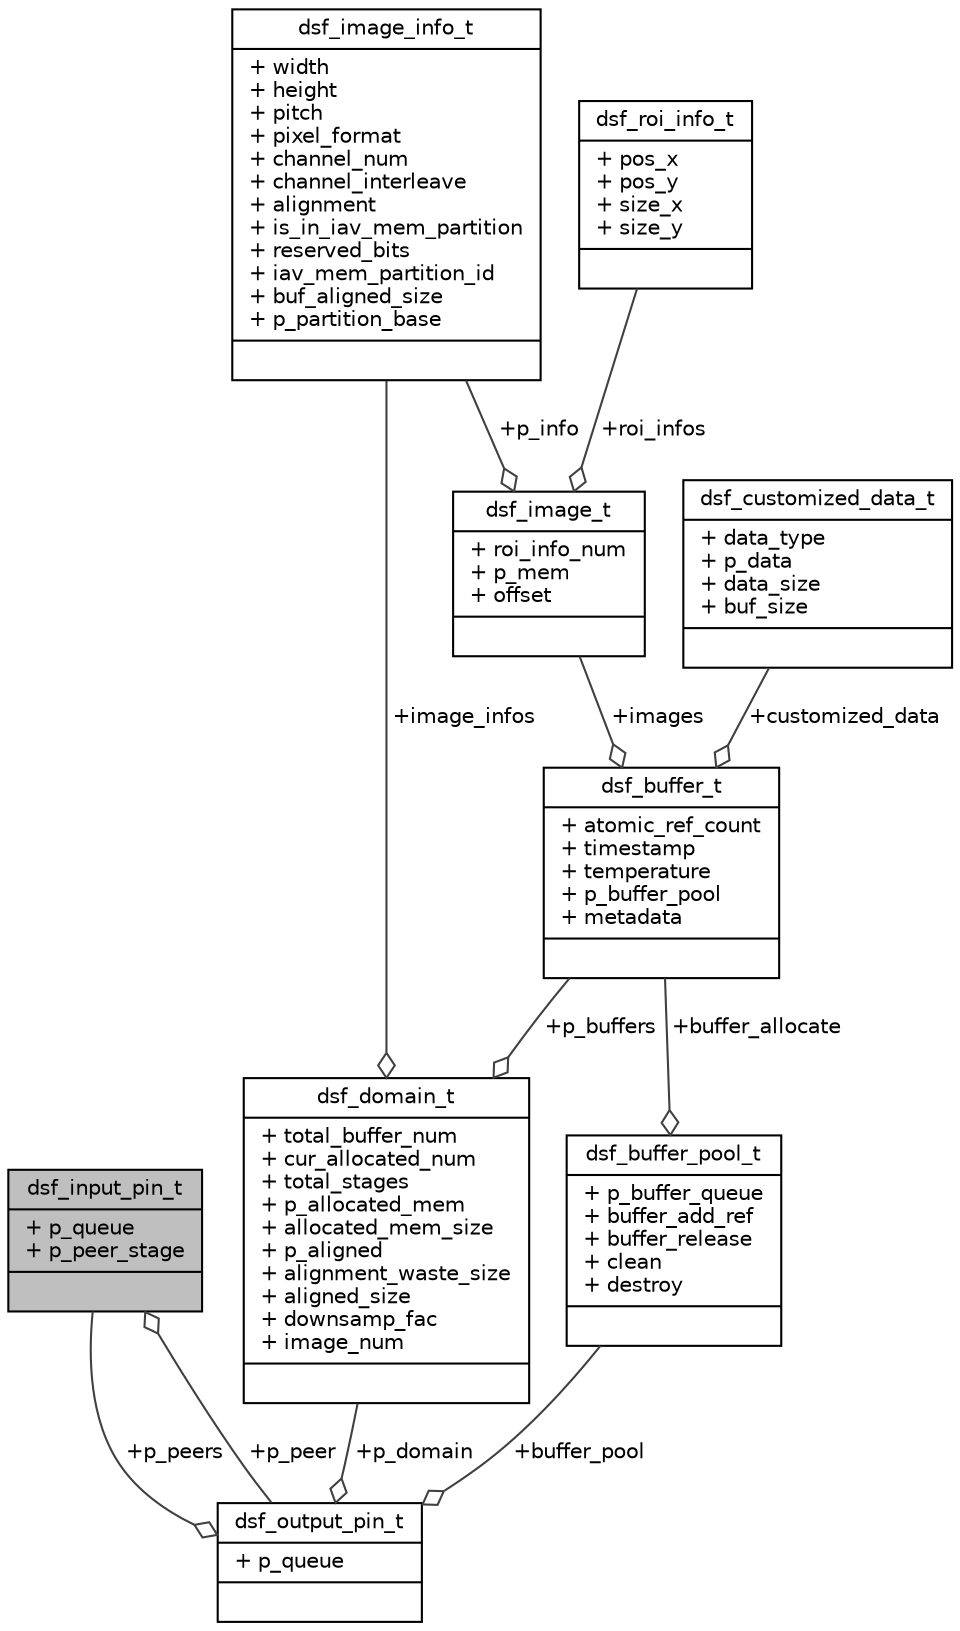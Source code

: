 digraph "dsf_input_pin_t"
{
 // INTERACTIVE_SVG=YES
 // LATEX_PDF_SIZE
  bgcolor="transparent";
  edge [fontname="Helvetica",fontsize="10",labelfontname="Helvetica",labelfontsize="10"];
  node [fontname="Helvetica",fontsize="10",shape=record];
  Node1 [label="{dsf_input_pin_t\n|+ p_queue\l+ p_peer_stage\l|}",height=0.2,width=0.4,color="black", fillcolor="grey75", style="filled", fontcolor="black",tooltip=" "];
  Node2 -> Node1 [color="grey25",fontsize="10",style="solid",label=" +p_peer" ,arrowhead="odiamond",fontname="Helvetica"];
  Node2 [label="{dsf_output_pin_t\n|+ p_queue\l|}",height=0.2,width=0.4,color="black",URL="$d7/dc1/structdsf__output__pin__t.html",tooltip=" "];
  Node3 -> Node2 [color="grey25",fontsize="10",style="solid",label=" +buffer_pool" ,arrowhead="odiamond",fontname="Helvetica"];
  Node3 [label="{dsf_buffer_pool_t\n|+ p_buffer_queue\l+ buffer_add_ref\l+ buffer_release\l+ clean\l+ destroy\l|}",height=0.2,width=0.4,color="black",URL="$d6/dd7/structdsf__buffer__pool__t.html",tooltip=" "];
  Node4 -> Node3 [color="grey25",fontsize="10",style="solid",label=" +buffer_allocate" ,arrowhead="odiamond",fontname="Helvetica"];
  Node4 [label="{dsf_buffer_t\n|+ atomic_ref_count\l+ timestamp\l+ temperature\l+ p_buffer_pool\l+ metadata\l|}",height=0.2,width=0.4,color="black",URL="$d7/d23/structdsf__buffer__t.html",tooltip=" "];
  Node5 -> Node4 [color="grey25",fontsize="10",style="solid",label=" +images" ,arrowhead="odiamond",fontname="Helvetica"];
  Node5 [label="{dsf_image_t\n|+ roi_info_num\l+ p_mem\l+ offset\l|}",height=0.2,width=0.4,color="black",URL="$d4/da2/structdsf__image__t.html",tooltip=" "];
  Node6 -> Node5 [color="grey25",fontsize="10",style="solid",label=" +p_info" ,arrowhead="odiamond",fontname="Helvetica"];
  Node6 [label="{dsf_image_info_t\n|+ width\l+ height\l+ pitch\l+ pixel_format\l+ channel_num\l+ channel_interleave\l+ alignment\l+ is_in_iav_mem_partition\l+ reserved_bits\l+ iav_mem_partition_id\l+ buf_aligned_size\l+ p_partition_base\l|}",height=0.2,width=0.4,color="black",URL="$d7/d80/structdsf__image__info__t.html",tooltip=" "];
  Node7 -> Node5 [color="grey25",fontsize="10",style="solid",label=" +roi_infos" ,arrowhead="odiamond",fontname="Helvetica"];
  Node7 [label="{dsf_roi_info_t\n|+ pos_x\l+ pos_y\l+ size_x\l+ size_y\l|}",height=0.2,width=0.4,color="black",URL="$df/d3c/structdsf__roi__info__t.html",tooltip=" "];
  Node8 -> Node4 [color="grey25",fontsize="10",style="solid",label=" +customized_data" ,arrowhead="odiamond",fontname="Helvetica"];
  Node8 [label="{dsf_customized_data_t\n|+ data_type\l+ p_data\l+ data_size\l+ buf_size\l|}",height=0.2,width=0.4,color="black",URL="$d9/d74/structdsf__customized__data__t.html",tooltip=" "];
  Node9 -> Node2 [color="grey25",fontsize="10",style="solid",label=" +p_domain" ,arrowhead="odiamond",fontname="Helvetica"];
  Node9 [label="{dsf_domain_t\n|+ total_buffer_num\l+ cur_allocated_num\l+ total_stages\l+ p_allocated_mem\l+ allocated_mem_size\l+ p_aligned\l+ alignment_waste_size\l+ aligned_size\l+ downsamp_fac\l+ image_num\l|}",height=0.2,width=0.4,color="black",URL="$d1/da4/structdsf__domain__t.html",tooltip=" "];
  Node4 -> Node9 [color="grey25",fontsize="10",style="solid",label=" +p_buffers" ,arrowhead="odiamond",fontname="Helvetica"];
  Node6 -> Node9 [color="grey25",fontsize="10",style="solid",label=" +image_infos" ,arrowhead="odiamond",fontname="Helvetica"];
  Node1 -> Node2 [color="grey25",fontsize="10",style="solid",label=" +p_peers" ,arrowhead="odiamond",fontname="Helvetica"];
}
